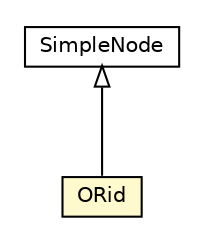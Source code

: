 #!/usr/local/bin/dot
#
# Class diagram 
# Generated by UMLGraph version R5_6-24-gf6e263 (http://www.umlgraph.org/)
#

digraph G {
	edge [fontname="Helvetica",fontsize=10,labelfontname="Helvetica",labelfontsize=10];
	node [fontname="Helvetica",fontsize=10,shape=plaintext];
	nodesep=0.25;
	ranksep=0.5;
	// com.orientechnologies.orient.core.sql.parser.ORid
	c5621416 [label=<<table title="com.orientechnologies.orient.core.sql.parser.ORid" border="0" cellborder="1" cellspacing="0" cellpadding="2" port="p" bgcolor="lemonChiffon" href="./ORid.html">
		<tr><td><table border="0" cellspacing="0" cellpadding="1">
<tr><td align="center" balign="center"> ORid </td></tr>
		</table></td></tr>
		</table>>, URL="./ORid.html", fontname="Helvetica", fontcolor="black", fontsize=10.0];
	// com.orientechnologies.orient.core.sql.parser.SimpleNode
	c5621497 [label=<<table title="com.orientechnologies.orient.core.sql.parser.SimpleNode" border="0" cellborder="1" cellspacing="0" cellpadding="2" port="p" href="./SimpleNode.html">
		<tr><td><table border="0" cellspacing="0" cellpadding="1">
<tr><td align="center" balign="center"> SimpleNode </td></tr>
		</table></td></tr>
		</table>>, URL="./SimpleNode.html", fontname="Helvetica", fontcolor="black", fontsize=10.0];
	//com.orientechnologies.orient.core.sql.parser.ORid extends com.orientechnologies.orient.core.sql.parser.SimpleNode
	c5621497:p -> c5621416:p [dir=back,arrowtail=empty];
}

